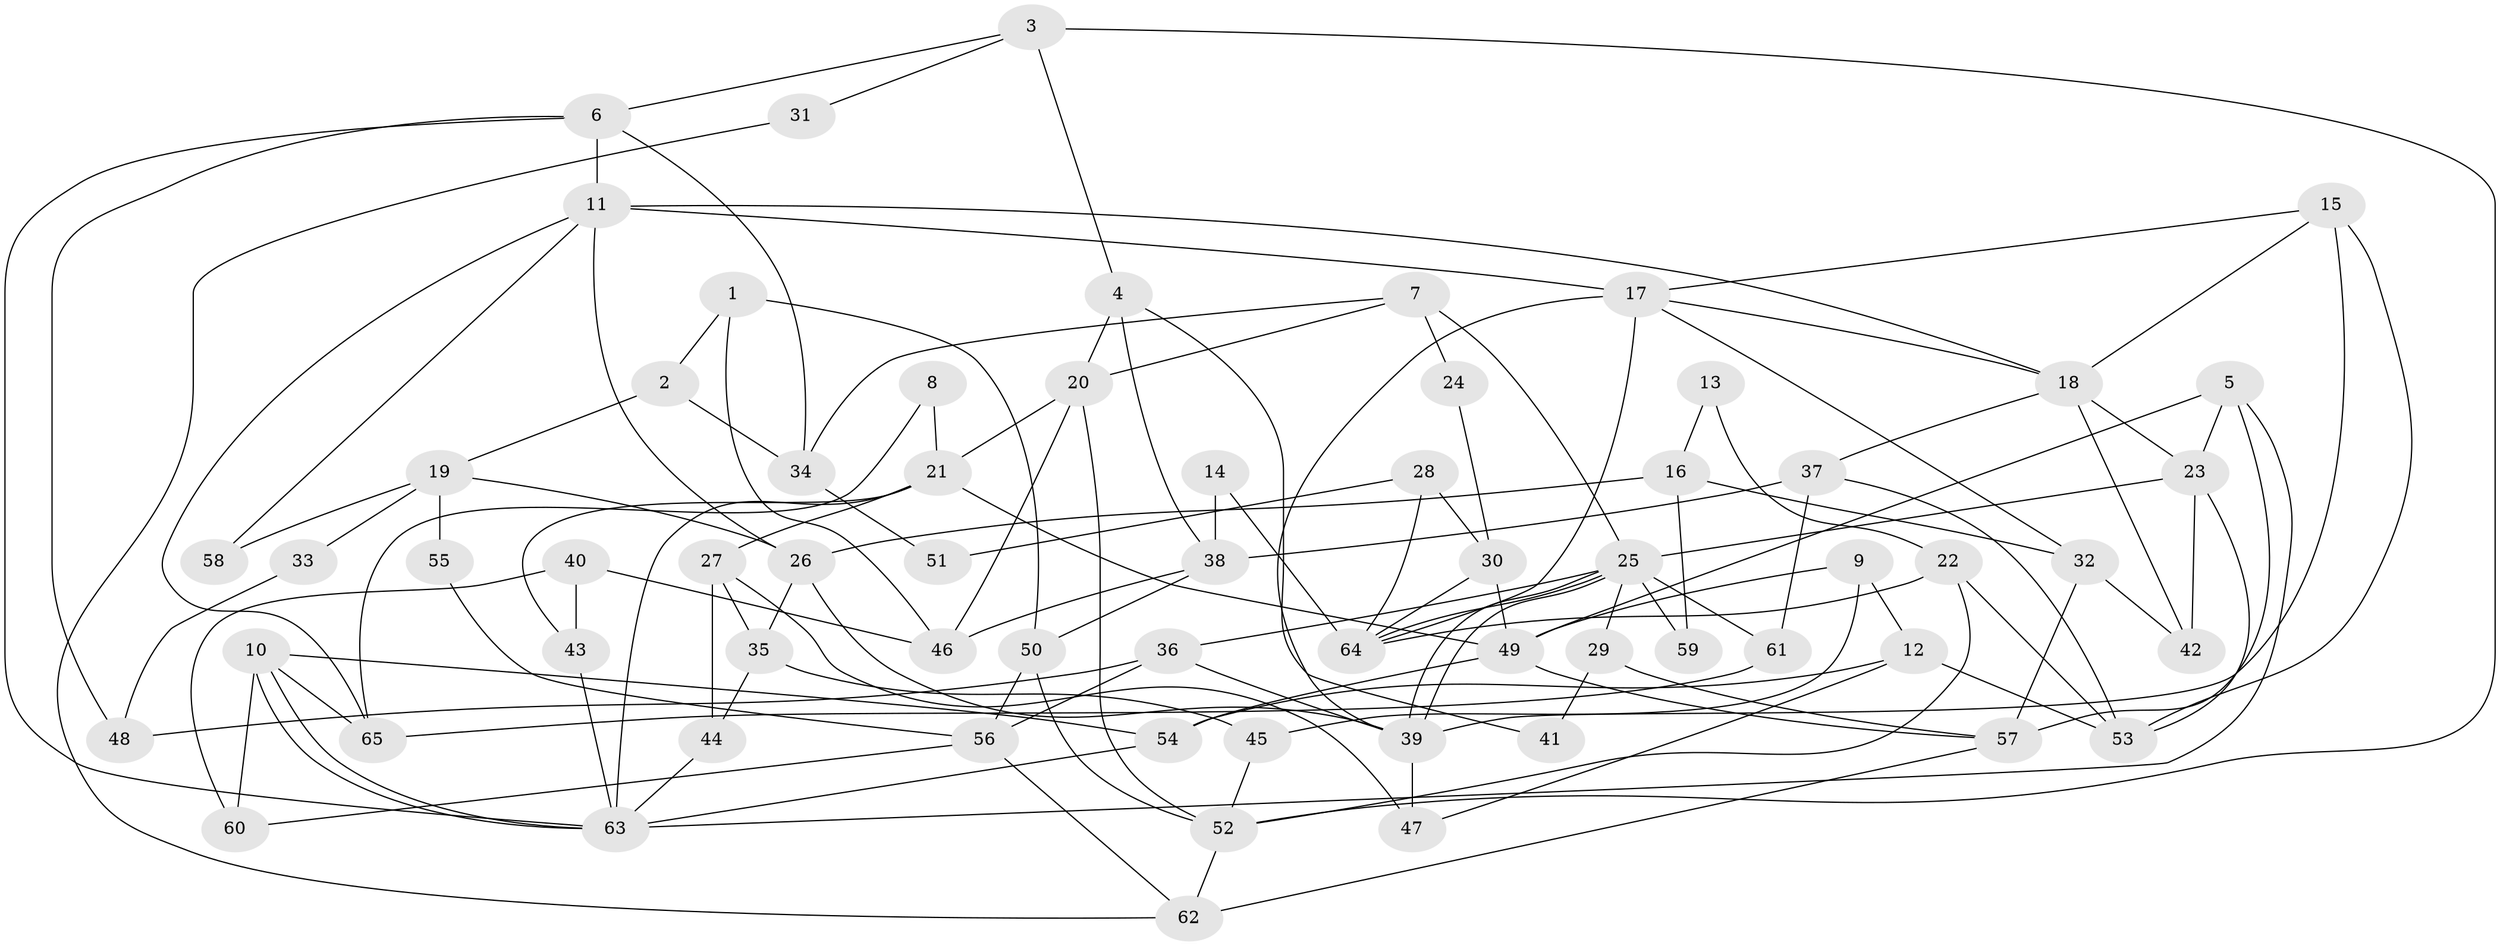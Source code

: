 // Generated by graph-tools (version 1.1) at 2025/50/03/09/25 04:50:58]
// undirected, 65 vertices, 130 edges
graph export_dot {
graph [start="1"]
  node [color=gray90,style=filled];
  1;
  2;
  3;
  4;
  5;
  6;
  7;
  8;
  9;
  10;
  11;
  12;
  13;
  14;
  15;
  16;
  17;
  18;
  19;
  20;
  21;
  22;
  23;
  24;
  25;
  26;
  27;
  28;
  29;
  30;
  31;
  32;
  33;
  34;
  35;
  36;
  37;
  38;
  39;
  40;
  41;
  42;
  43;
  44;
  45;
  46;
  47;
  48;
  49;
  50;
  51;
  52;
  53;
  54;
  55;
  56;
  57;
  58;
  59;
  60;
  61;
  62;
  63;
  64;
  65;
  1 -- 46;
  1 -- 50;
  1 -- 2;
  2 -- 34;
  2 -- 19;
  3 -- 4;
  3 -- 52;
  3 -- 6;
  3 -- 31;
  4 -- 38;
  4 -- 20;
  4 -- 41;
  5 -- 23;
  5 -- 57;
  5 -- 49;
  5 -- 63;
  6 -- 63;
  6 -- 11;
  6 -- 34;
  6 -- 48;
  7 -- 20;
  7 -- 25;
  7 -- 24;
  7 -- 34;
  8 -- 65;
  8 -- 21;
  9 -- 12;
  9 -- 49;
  9 -- 45;
  10 -- 54;
  10 -- 63;
  10 -- 63;
  10 -- 60;
  10 -- 65;
  11 -- 17;
  11 -- 18;
  11 -- 26;
  11 -- 58;
  11 -- 65;
  12 -- 53;
  12 -- 54;
  12 -- 47;
  13 -- 22;
  13 -- 16;
  14 -- 38;
  14 -- 64;
  15 -- 39;
  15 -- 17;
  15 -- 18;
  15 -- 53;
  16 -- 32;
  16 -- 26;
  16 -- 59;
  17 -- 39;
  17 -- 18;
  17 -- 32;
  17 -- 64;
  18 -- 23;
  18 -- 37;
  18 -- 42;
  19 -- 26;
  19 -- 33;
  19 -- 55;
  19 -- 58;
  20 -- 21;
  20 -- 52;
  20 -- 46;
  21 -- 27;
  21 -- 63;
  21 -- 43;
  21 -- 49;
  22 -- 53;
  22 -- 64;
  22 -- 52;
  23 -- 53;
  23 -- 25;
  23 -- 42;
  24 -- 30;
  25 -- 39;
  25 -- 39;
  25 -- 29;
  25 -- 36;
  25 -- 59;
  25 -- 61;
  25 -- 64;
  26 -- 35;
  26 -- 39;
  27 -- 35;
  27 -- 47;
  27 -- 44;
  28 -- 64;
  28 -- 30;
  28 -- 51;
  29 -- 57;
  29 -- 41;
  30 -- 49;
  30 -- 64;
  31 -- 62;
  32 -- 42;
  32 -- 57;
  33 -- 48;
  34 -- 51;
  35 -- 44;
  35 -- 45;
  36 -- 39;
  36 -- 48;
  36 -- 56;
  37 -- 61;
  37 -- 38;
  37 -- 53;
  38 -- 46;
  38 -- 50;
  39 -- 47;
  40 -- 60;
  40 -- 43;
  40 -- 46;
  43 -- 63;
  44 -- 63;
  45 -- 52;
  49 -- 54;
  49 -- 57;
  50 -- 56;
  50 -- 52;
  52 -- 62;
  54 -- 63;
  55 -- 56;
  56 -- 62;
  56 -- 60;
  57 -- 62;
  61 -- 65;
}
